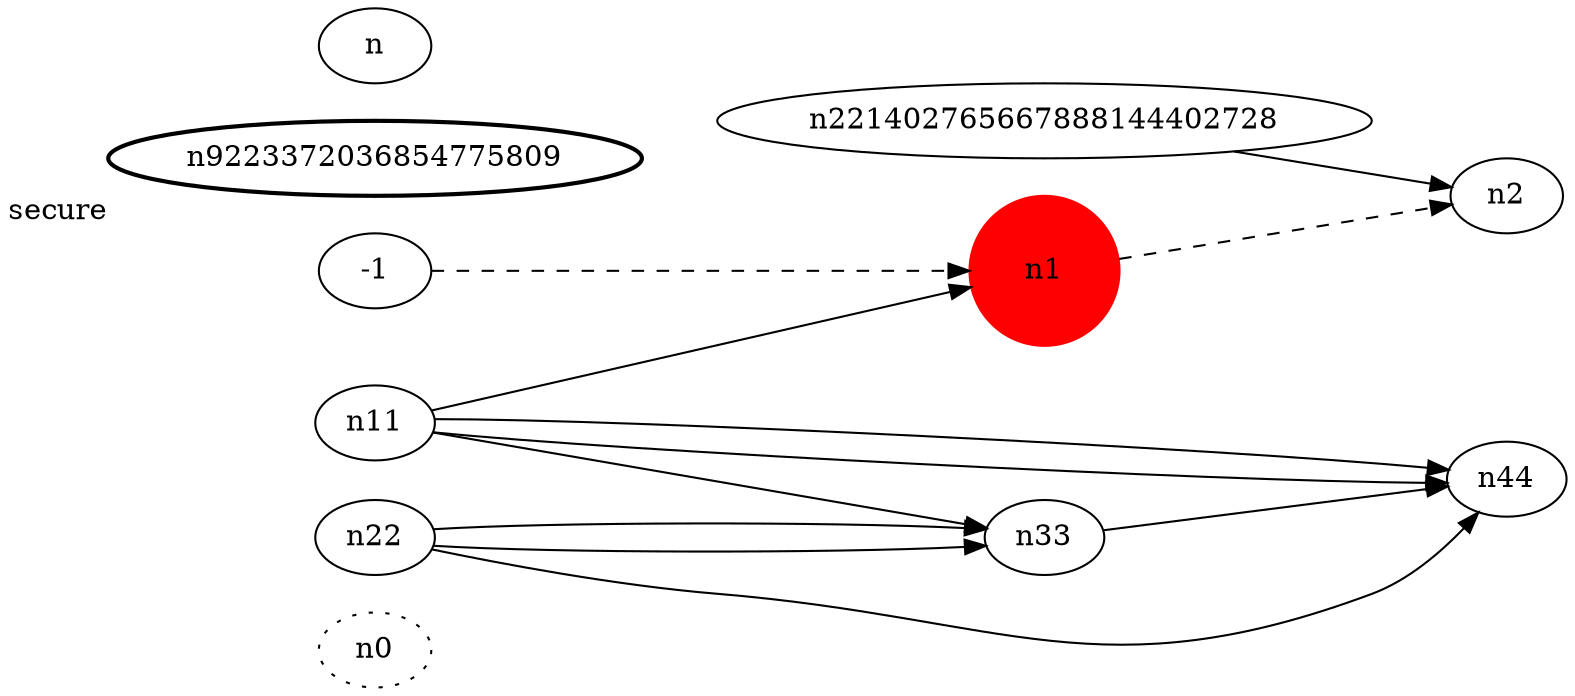 digraph test5 {
	rankdir=LR;
	fontcolor=blue; /* c0; c1; c0 -- c1 */
	n0 [style=dotted, fillcolor="#123456"]; // c2; c3; c2 -- c3
	n1 [height=1, width=1, color=red, style=filled];
	n9223372036854775809 [style=bold, xlabel="secure"];
	n-1 -> n1 -> n2[style=dashed];
	n221402765667888144402728 -> n2 [fontname="comic sans", labem="d\n\l\G", fontcolor=blue, fontsize=9];
	n11 -> n1;
	n11 -> n33;
	n11 -> n44;
	n22 -> n33;
	n11 -> n44;
	n22 -> n33;
	n22 -> n44;
	n33 -> n44;
}
